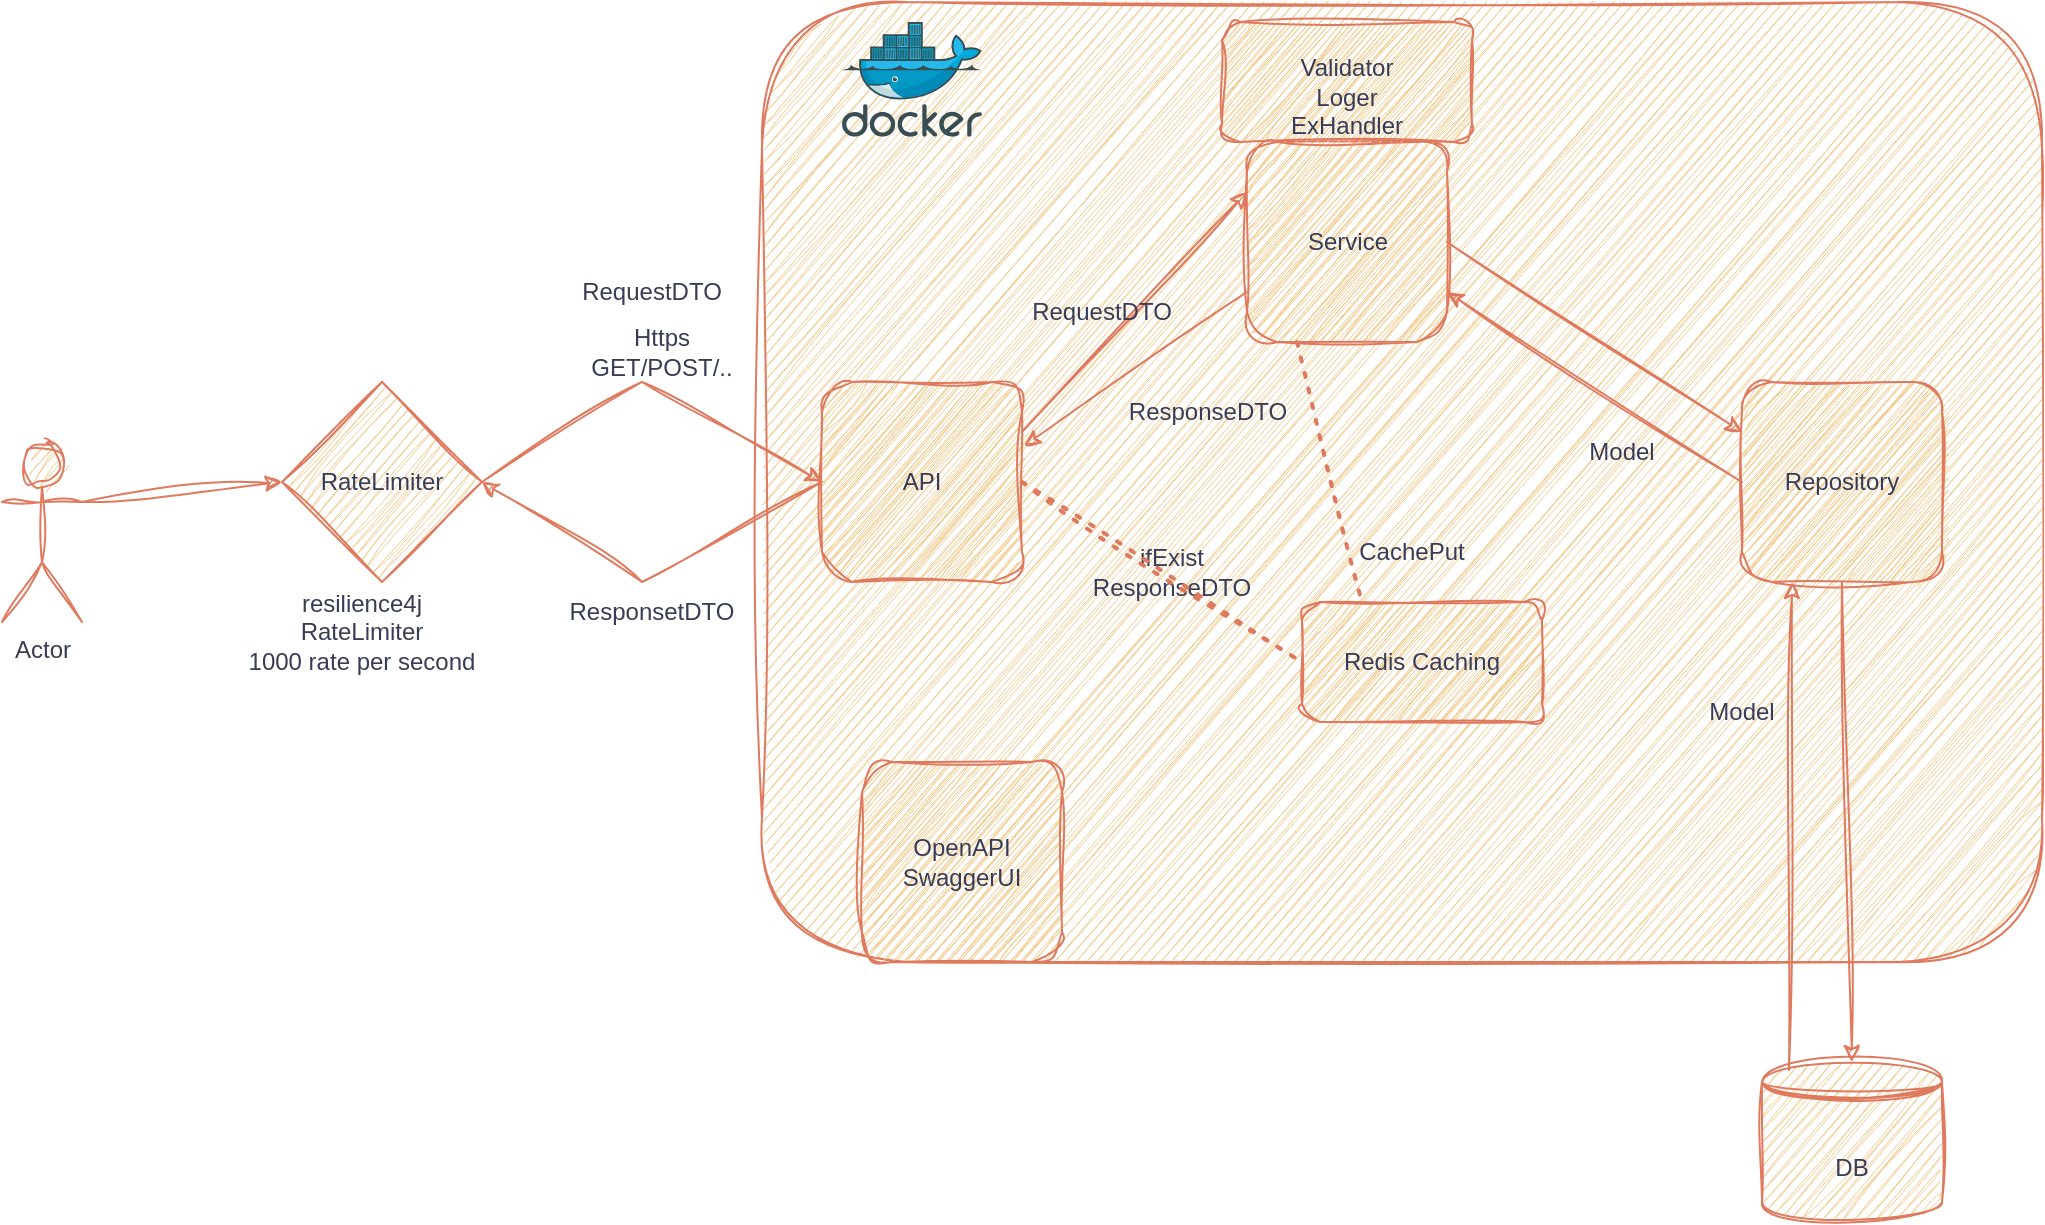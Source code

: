 <mxfile version="24.5.1" type="device">
  <diagram name="Page-1" id="F-rcDoURY4cKvBv2ughV">
    <mxGraphModel dx="2284" dy="836" grid="1" gridSize="10" guides="1" tooltips="1" connect="1" arrows="1" fold="1" page="1" pageScale="1" pageWidth="850" pageHeight="1100" math="0" shadow="0">
      <root>
        <mxCell id="0" />
        <mxCell id="1" parent="0" />
        <mxCell id="fmk4jWIpcrEOYreYPUZp-1" value="" style="rounded=1;whiteSpace=wrap;html=1;sketch=1;curveFitting=1;jiggle=2;labelBackgroundColor=none;fillColor=#F2CC8F;strokeColor=#E07A5F;fontColor=#393C56;" vertex="1" parent="1">
          <mxGeometry x="190" y="140" width="640" height="480" as="geometry" />
        </mxCell>
        <mxCell id="fmk4jWIpcrEOYreYPUZp-2" value="DB" style="shape=datastore;whiteSpace=wrap;html=1;sketch=1;curveFitting=1;jiggle=2;labelBackgroundColor=none;fillColor=#F2CC8F;strokeColor=#E07A5F;fontColor=#393C56;" vertex="1" parent="1">
          <mxGeometry x="690" y="670" width="90" height="80" as="geometry" />
        </mxCell>
        <mxCell id="fmk4jWIpcrEOYreYPUZp-3" value="Actor" style="shape=umlActor;verticalLabelPosition=bottom;verticalAlign=top;html=1;outlineConnect=0;sketch=1;curveFitting=1;jiggle=2;labelBackgroundColor=none;fillColor=#F2CC8F;strokeColor=#E07A5F;fontColor=#393C56;" vertex="1" parent="1">
          <mxGeometry x="-190" y="360" width="40" height="90" as="geometry" />
        </mxCell>
        <mxCell id="fmk4jWIpcrEOYreYPUZp-4" value="" style="endArrow=classic;html=1;rounded=0;exitX=1;exitY=0.333;exitDx=0;exitDy=0;exitPerimeter=0;entryX=0;entryY=0.5;entryDx=0;entryDy=0;sketch=1;curveFitting=1;jiggle=2;labelBackgroundColor=none;strokeColor=#E07A5F;fontColor=default;" edge="1" parent="1" source="fmk4jWIpcrEOYreYPUZp-3" target="fmk4jWIpcrEOYreYPUZp-6">
          <mxGeometry width="50" height="50" relative="1" as="geometry">
            <mxPoint x="330" y="470" as="sourcePoint" />
            <mxPoint x="-140" y="220" as="targetPoint" />
            <Array as="points" />
          </mxGeometry>
        </mxCell>
        <mxCell id="fmk4jWIpcrEOYreYPUZp-5" value="" style="image;aspect=fixed;html=1;points=[];align=center;fontSize=12;image=img/lib/mscae/Docker.svg;sketch=1;curveFitting=1;jiggle=2;labelBackgroundColor=none;fillColor=#F2CC8F;strokeColor=#E07A5F;fontColor=#393C56;" vertex="1" parent="1">
          <mxGeometry x="230" y="150" width="70" height="57.4" as="geometry" />
        </mxCell>
        <mxCell id="fmk4jWIpcrEOYreYPUZp-6" value="RateLimiter" style="rhombus;whiteSpace=wrap;html=1;sketch=1;curveFitting=1;jiggle=2;labelBackgroundColor=none;fillColor=#F2CC8F;strokeColor=#E07A5F;fontColor=#393C56;" vertex="1" parent="1">
          <mxGeometry x="-50" y="330" width="100" height="100" as="geometry" />
        </mxCell>
        <mxCell id="fmk4jWIpcrEOYreYPUZp-7" value="resilience4j&lt;div&gt;RateLimiter&lt;/div&gt;&lt;div&gt;1000 rate per second&lt;/div&gt;" style="text;html=1;align=center;verticalAlign=middle;whiteSpace=wrap;rounded=0;sketch=1;curveFitting=1;jiggle=2;labelBackgroundColor=none;fontColor=#393C56;" vertex="1" parent="1">
          <mxGeometry x="-80" y="440" width="140" height="30" as="geometry" />
        </mxCell>
        <mxCell id="fmk4jWIpcrEOYreYPUZp-8" value="" style="endArrow=classic;html=1;rounded=0;exitX=1;exitY=0.5;exitDx=0;exitDy=0;entryX=0;entryY=0.5;entryDx=0;entryDy=0;sketch=1;curveFitting=1;jiggle=2;labelBackgroundColor=none;strokeColor=#E07A5F;fontColor=default;" edge="1" parent="1" source="fmk4jWIpcrEOYreYPUZp-6" target="fmk4jWIpcrEOYreYPUZp-9">
          <mxGeometry width="50" height="50" relative="1" as="geometry">
            <mxPoint x="400" y="460" as="sourcePoint" />
            <mxPoint x="450" y="410" as="targetPoint" />
            <Array as="points">
              <mxPoint x="130" y="330" />
            </Array>
          </mxGeometry>
        </mxCell>
        <mxCell id="fmk4jWIpcrEOYreYPUZp-9" value="API" style="rounded=1;whiteSpace=wrap;html=1;sketch=1;curveFitting=1;jiggle=2;labelBackgroundColor=none;fillColor=#F2CC8F;strokeColor=#E07A5F;fontColor=#393C56;" vertex="1" parent="1">
          <mxGeometry x="220" y="330" width="100" height="100" as="geometry" />
        </mxCell>
        <mxCell id="fmk4jWIpcrEOYreYPUZp-10" value="Https GET/POST/.." style="text;html=1;align=center;verticalAlign=middle;whiteSpace=wrap;rounded=0;sketch=1;curveFitting=1;jiggle=2;labelBackgroundColor=none;fontColor=#393C56;" vertex="1" parent="1">
          <mxGeometry x="110" y="300" width="60" height="30" as="geometry" />
        </mxCell>
        <mxCell id="fmk4jWIpcrEOYreYPUZp-11" value="Service" style="rounded=1;whiteSpace=wrap;html=1;sketch=1;curveFitting=1;jiggle=2;labelBackgroundColor=none;fillColor=#F2CC8F;strokeColor=#E07A5F;fontColor=#393C56;" vertex="1" parent="1">
          <mxGeometry x="432.5" y="210" width="100" height="100" as="geometry" />
        </mxCell>
        <mxCell id="fmk4jWIpcrEOYreYPUZp-12" value="&lt;br&gt;&lt;div&gt;Validator&lt;/div&gt;&lt;div&gt;Loger&lt;/div&gt;&lt;div&gt;ExHandler&lt;/div&gt;" style="rounded=1;whiteSpace=wrap;html=1;sketch=1;curveFitting=1;jiggle=2;labelBackgroundColor=none;fillColor=#F2CC8F;strokeColor=#E07A5F;fontColor=#393C56;" vertex="1" parent="1">
          <mxGeometry x="420" y="150" width="125" height="60" as="geometry" />
        </mxCell>
        <mxCell id="fmk4jWIpcrEOYreYPUZp-13" value="RequestDTO" style="text;html=1;align=center;verticalAlign=middle;whiteSpace=wrap;rounded=0;sketch=1;curveFitting=1;jiggle=2;labelBackgroundColor=none;fontColor=#393C56;" vertex="1" parent="1">
          <mxGeometry x="90" y="270" width="90" height="30" as="geometry" />
        </mxCell>
        <mxCell id="fmk4jWIpcrEOYreYPUZp-14" value="" style="endArrow=classic;html=1;rounded=0;exitX=0;exitY=0.5;exitDx=0;exitDy=0;entryX=1;entryY=0.5;entryDx=0;entryDy=0;sketch=1;curveFitting=1;jiggle=2;labelBackgroundColor=none;strokeColor=#E07A5F;fontColor=default;" edge="1" parent="1" source="fmk4jWIpcrEOYreYPUZp-9" target="fmk4jWIpcrEOYreYPUZp-6">
          <mxGeometry width="50" height="50" relative="1" as="geometry">
            <mxPoint x="400" y="460" as="sourcePoint" />
            <mxPoint x="450" y="410" as="targetPoint" />
            <Array as="points">
              <mxPoint x="130" y="430" />
            </Array>
          </mxGeometry>
        </mxCell>
        <mxCell id="fmk4jWIpcrEOYreYPUZp-15" value="ResponsetDTO" style="text;html=1;align=center;verticalAlign=middle;whiteSpace=wrap;rounded=0;sketch=1;curveFitting=1;jiggle=2;labelBackgroundColor=none;fontColor=#393C56;" vertex="1" parent="1">
          <mxGeometry x="90" y="430" width="90" height="30" as="geometry" />
        </mxCell>
        <mxCell id="fmk4jWIpcrEOYreYPUZp-16" value="Repository" style="rounded=1;whiteSpace=wrap;html=1;sketch=1;curveFitting=1;jiggle=2;labelBackgroundColor=none;fillColor=#F2CC8F;strokeColor=#E07A5F;fontColor=#393C56;" vertex="1" parent="1">
          <mxGeometry x="680" y="330" width="100" height="100" as="geometry" />
        </mxCell>
        <mxCell id="fmk4jWIpcrEOYreYPUZp-17" value="OpenAPI&lt;div&gt;SwaggerUI&lt;/div&gt;" style="rounded=1;whiteSpace=wrap;html=1;sketch=1;curveFitting=1;jiggle=2;labelBackgroundColor=none;fillColor=#F2CC8F;strokeColor=#E07A5F;fontColor=#393C56;" vertex="1" parent="1">
          <mxGeometry x="240" y="520" width="100" height="100" as="geometry" />
        </mxCell>
        <mxCell id="fmk4jWIpcrEOYreYPUZp-25" value="Redis Caching" style="rounded=1;whiteSpace=wrap;html=1;sketch=1;curveFitting=1;jiggle=2;labelBackgroundColor=none;fillColor=#F2CC8F;strokeColor=#E07A5F;fontColor=#393C56;" vertex="1" parent="1">
          <mxGeometry x="460" y="440" width="120" height="60" as="geometry" />
        </mxCell>
        <mxCell id="fmk4jWIpcrEOYreYPUZp-26" value="CachePut" style="text;html=1;align=center;verticalAlign=middle;whiteSpace=wrap;rounded=0;sketch=1;curveFitting=1;jiggle=2;labelBackgroundColor=none;fontColor=#393C56;" vertex="1" parent="1">
          <mxGeometry x="485" y="400" width="60" height="30" as="geometry" />
        </mxCell>
        <mxCell id="fmk4jWIpcrEOYreYPUZp-27" value="" style="endArrow=classic;html=1;rounded=0;exitX=1;exitY=0.25;exitDx=0;exitDy=0;entryX=0;entryY=0.25;entryDx=0;entryDy=0;sketch=1;curveFitting=1;jiggle=2;labelBackgroundColor=none;strokeColor=#E07A5F;fontColor=default;" edge="1" parent="1" source="fmk4jWIpcrEOYreYPUZp-9" target="fmk4jWIpcrEOYreYPUZp-11">
          <mxGeometry width="50" height="50" relative="1" as="geometry">
            <mxPoint x="400" y="570" as="sourcePoint" />
            <mxPoint x="450" y="520" as="targetPoint" />
          </mxGeometry>
        </mxCell>
        <mxCell id="fmk4jWIpcrEOYreYPUZp-28" value="" style="endArrow=none;dashed=1;html=1;dashPattern=1 3;strokeWidth=2;rounded=0;exitX=0.25;exitY=1;exitDx=0;exitDy=0;entryX=0.25;entryY=0;entryDx=0;entryDy=0;sketch=1;curveFitting=1;jiggle=2;labelBackgroundColor=none;strokeColor=#E07A5F;fontColor=default;" edge="1" parent="1" source="fmk4jWIpcrEOYreYPUZp-11" target="fmk4jWIpcrEOYreYPUZp-25">
          <mxGeometry width="50" height="50" relative="1" as="geometry">
            <mxPoint x="400" y="570" as="sourcePoint" />
            <mxPoint x="450" y="520" as="targetPoint" />
          </mxGeometry>
        </mxCell>
        <mxCell id="fmk4jWIpcrEOYreYPUZp-29" value="ifExist&lt;div&gt;ResponseDTO&lt;/div&gt;" style="text;html=1;align=center;verticalAlign=middle;whiteSpace=wrap;rounded=0;sketch=1;curveFitting=1;jiggle=2;labelBackgroundColor=none;fontColor=#393C56;" vertex="1" parent="1">
          <mxGeometry x="365" y="410" width="60" height="30" as="geometry" />
        </mxCell>
        <mxCell id="fmk4jWIpcrEOYreYPUZp-30" value="" style="endArrow=none;dashed=1;html=1;dashPattern=1 3;strokeWidth=2;rounded=0;entryX=0;entryY=0.5;entryDx=0;entryDy=0;exitX=1;exitY=0.5;exitDx=0;exitDy=0;sketch=1;curveFitting=1;jiggle=2;labelBackgroundColor=none;strokeColor=#E07A5F;fontColor=default;" edge="1" parent="1" source="fmk4jWIpcrEOYreYPUZp-9" target="fmk4jWIpcrEOYreYPUZp-25">
          <mxGeometry width="50" height="50" relative="1" as="geometry">
            <mxPoint x="400" y="570" as="sourcePoint" />
            <mxPoint x="450" y="520" as="targetPoint" />
          </mxGeometry>
        </mxCell>
        <mxCell id="fmk4jWIpcrEOYreYPUZp-31" value="" style="endArrow=classic;html=1;rounded=0;exitX=1;exitY=0.5;exitDx=0;exitDy=0;entryX=0;entryY=0.25;entryDx=0;entryDy=0;sketch=1;curveFitting=1;jiggle=2;labelBackgroundColor=none;strokeColor=#E07A5F;fontColor=default;" edge="1" parent="1" source="fmk4jWIpcrEOYreYPUZp-11" target="fmk4jWIpcrEOYreYPUZp-16">
          <mxGeometry width="50" height="50" relative="1" as="geometry">
            <mxPoint x="400" y="570" as="sourcePoint" />
            <mxPoint x="450" y="520" as="targetPoint" />
          </mxGeometry>
        </mxCell>
        <mxCell id="fmk4jWIpcrEOYreYPUZp-32" value="" style="endArrow=classic;html=1;rounded=0;exitX=0.5;exitY=1;exitDx=0;exitDy=0;entryX=0.5;entryY=0;entryDx=0;entryDy=0;sketch=1;curveFitting=1;jiggle=2;labelBackgroundColor=none;strokeColor=#E07A5F;fontColor=default;" edge="1" parent="1" source="fmk4jWIpcrEOYreYPUZp-16" target="fmk4jWIpcrEOYreYPUZp-2">
          <mxGeometry width="50" height="50" relative="1" as="geometry">
            <mxPoint x="400" y="570" as="sourcePoint" />
            <mxPoint x="450" y="520" as="targetPoint" />
          </mxGeometry>
        </mxCell>
        <mxCell id="fmk4jWIpcrEOYreYPUZp-33" value="" style="endArrow=classic;html=1;rounded=0;exitX=0.15;exitY=0.05;exitDx=0;exitDy=0;exitPerimeter=0;entryX=0.25;entryY=1;entryDx=0;entryDy=0;sketch=1;curveFitting=1;jiggle=2;labelBackgroundColor=none;strokeColor=#E07A5F;fontColor=default;" edge="1" parent="1" source="fmk4jWIpcrEOYreYPUZp-2" target="fmk4jWIpcrEOYreYPUZp-16">
          <mxGeometry width="50" height="50" relative="1" as="geometry">
            <mxPoint x="400" y="570" as="sourcePoint" />
            <mxPoint x="450" y="520" as="targetPoint" />
          </mxGeometry>
        </mxCell>
        <mxCell id="fmk4jWIpcrEOYreYPUZp-34" value="Model" style="text;html=1;align=center;verticalAlign=middle;whiteSpace=wrap;rounded=0;sketch=1;curveFitting=1;jiggle=2;labelBackgroundColor=none;fontColor=#393C56;" vertex="1" parent="1">
          <mxGeometry x="650" y="480" width="60" height="30" as="geometry" />
        </mxCell>
        <mxCell id="fmk4jWIpcrEOYreYPUZp-35" value="" style="endArrow=classic;html=1;rounded=0;exitX=0;exitY=0.5;exitDx=0;exitDy=0;entryX=1;entryY=0.75;entryDx=0;entryDy=0;sketch=1;curveFitting=1;jiggle=2;labelBackgroundColor=none;strokeColor=#E07A5F;fontColor=default;" edge="1" parent="1" source="fmk4jWIpcrEOYreYPUZp-16" target="fmk4jWIpcrEOYreYPUZp-11">
          <mxGeometry width="50" height="50" relative="1" as="geometry">
            <mxPoint x="400" y="570" as="sourcePoint" />
            <mxPoint x="450" y="520" as="targetPoint" />
          </mxGeometry>
        </mxCell>
        <mxCell id="fmk4jWIpcrEOYreYPUZp-36" value="Model" style="text;html=1;align=center;verticalAlign=middle;whiteSpace=wrap;rounded=0;sketch=1;curveFitting=1;jiggle=2;labelBackgroundColor=none;fontColor=#393C56;" vertex="1" parent="1">
          <mxGeometry x="590" y="350" width="60" height="30" as="geometry" />
        </mxCell>
        <mxCell id="fmk4jWIpcrEOYreYPUZp-37" value="" style="endArrow=classic;html=1;rounded=0;exitX=0;exitY=0.75;exitDx=0;exitDy=0;entryX=1.01;entryY=0.32;entryDx=0;entryDy=0;entryPerimeter=0;sketch=1;curveFitting=1;jiggle=2;labelBackgroundColor=none;strokeColor=#E07A5F;fontColor=default;" edge="1" parent="1" source="fmk4jWIpcrEOYreYPUZp-11" target="fmk4jWIpcrEOYreYPUZp-9">
          <mxGeometry width="50" height="50" relative="1" as="geometry">
            <mxPoint x="400" y="570" as="sourcePoint" />
            <mxPoint x="450" y="520" as="targetPoint" />
          </mxGeometry>
        </mxCell>
        <mxCell id="fmk4jWIpcrEOYreYPUZp-38" value="ResponseDTO" style="text;html=1;align=center;verticalAlign=middle;whiteSpace=wrap;rounded=0;sketch=1;curveFitting=1;jiggle=2;labelBackgroundColor=none;fontColor=#393C56;" vertex="1" parent="1">
          <mxGeometry x="382.5" y="330" width="60" height="30" as="geometry" />
        </mxCell>
        <mxCell id="fmk4jWIpcrEOYreYPUZp-39" value="RequestDTO" style="text;html=1;align=center;verticalAlign=middle;whiteSpace=wrap;rounded=0;sketch=1;curveFitting=1;jiggle=2;labelBackgroundColor=none;fontColor=#393C56;" vertex="1" parent="1">
          <mxGeometry x="330" y="280" width="60" height="30" as="geometry" />
        </mxCell>
      </root>
    </mxGraphModel>
  </diagram>
</mxfile>
